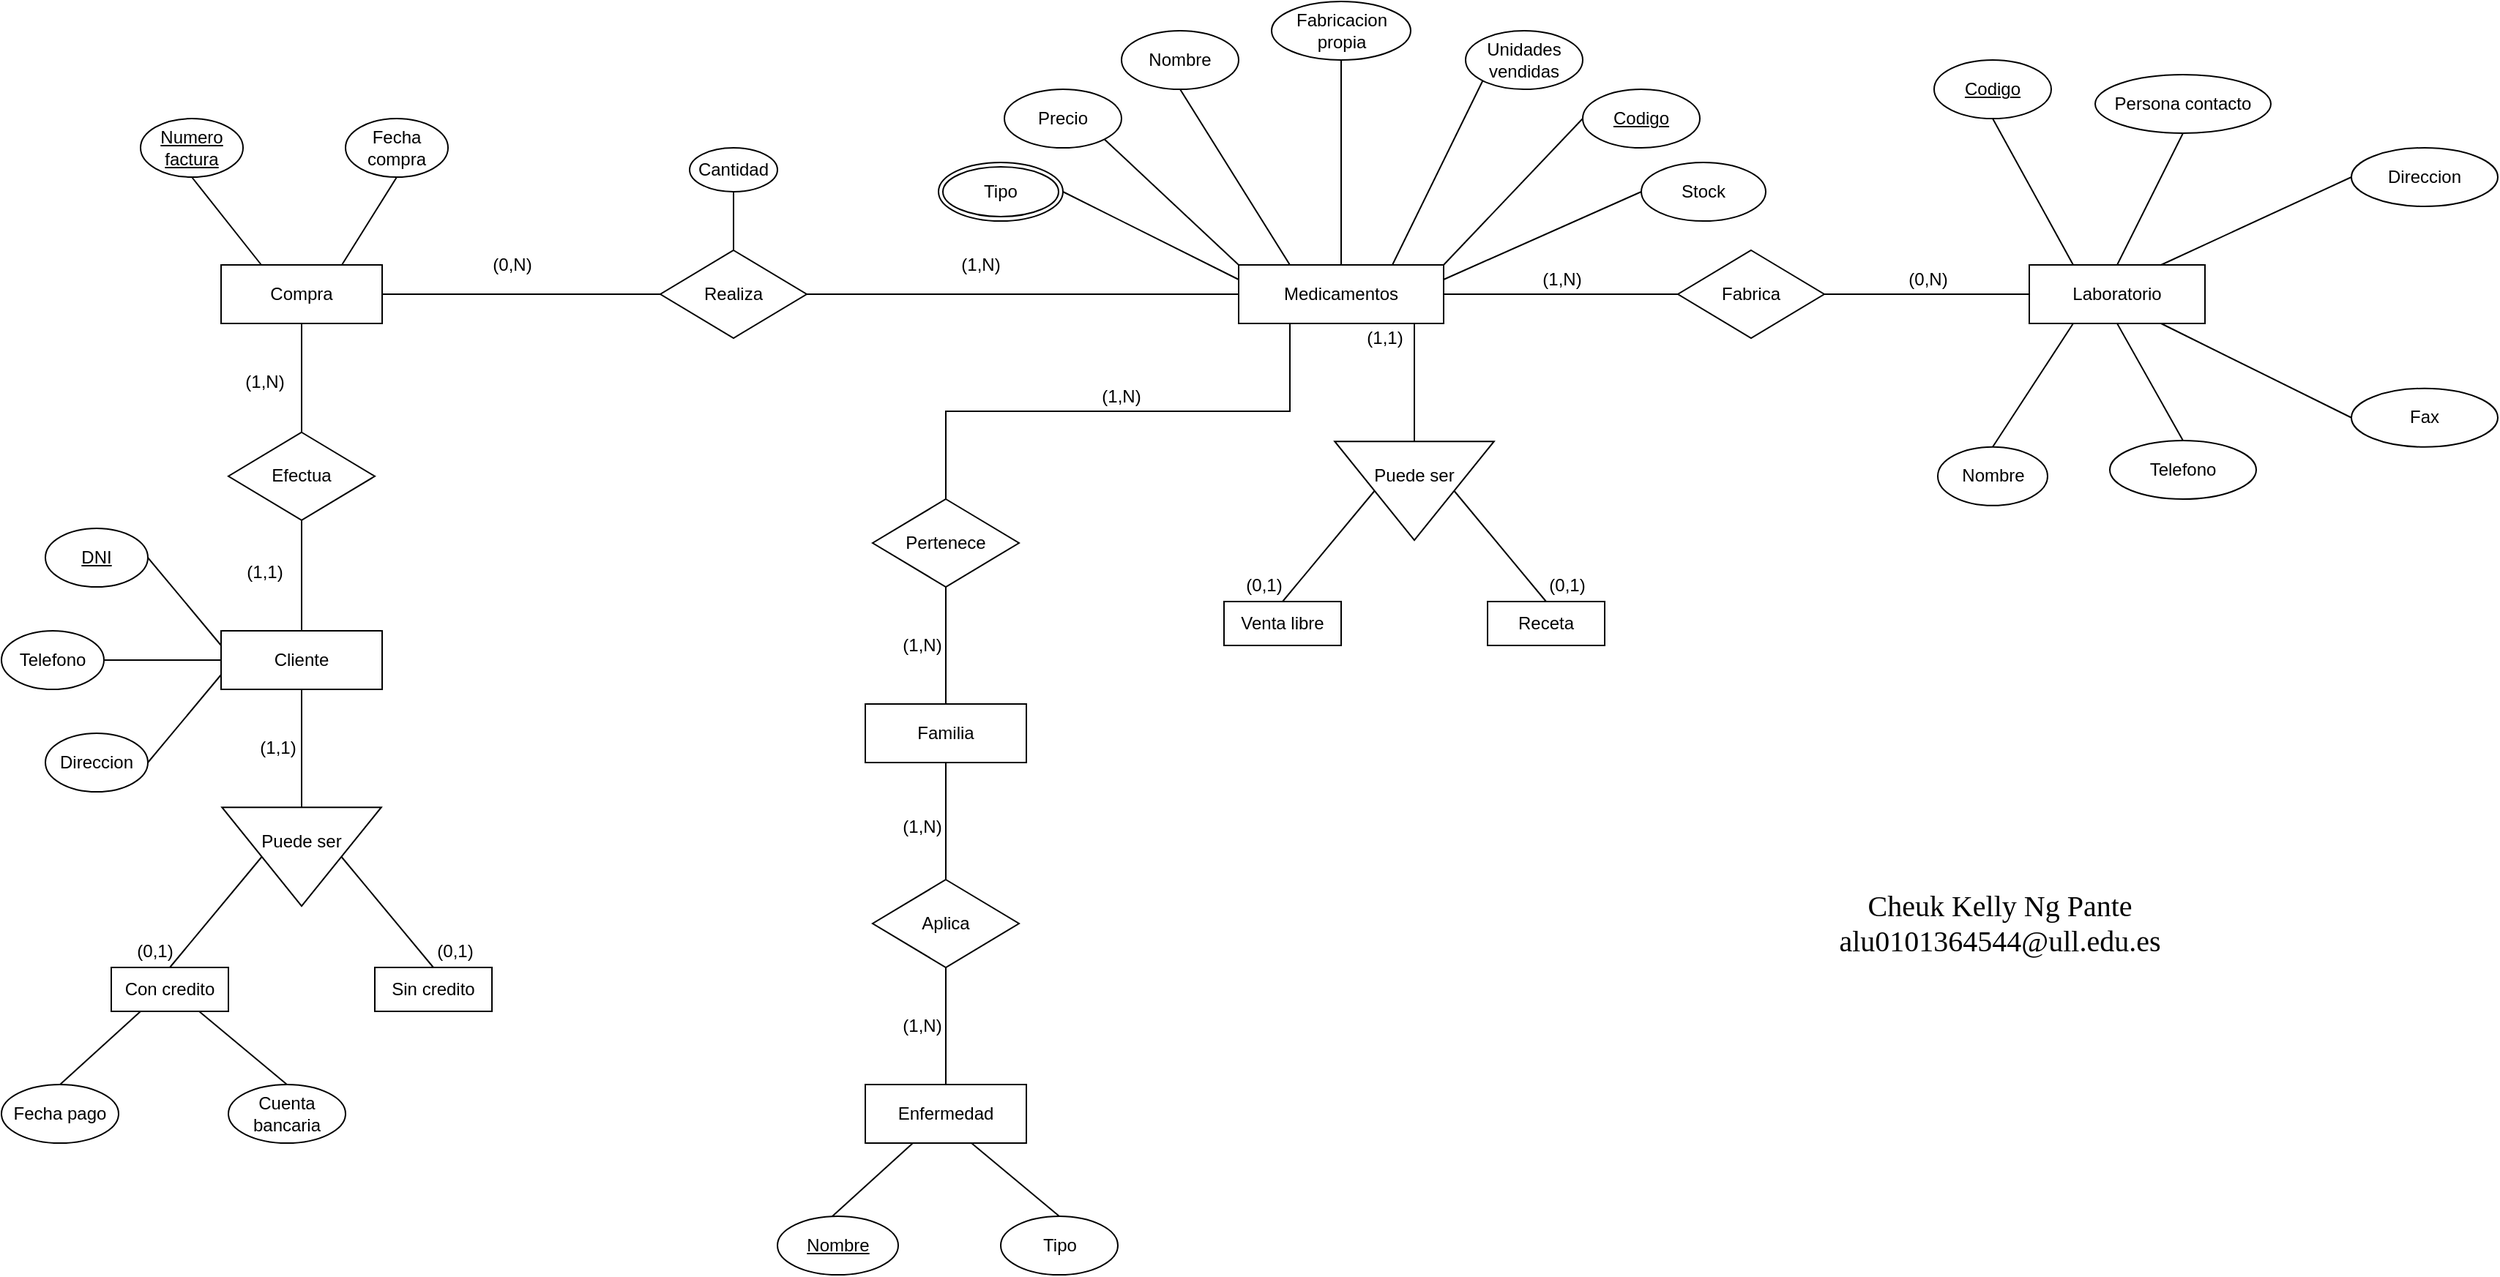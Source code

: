 <mxfile version="22.0.2" type="device">
  <diagram name="Página-1" id="4huNfL7pB0AyObAqlQ7k">
    <mxGraphModel dx="2049" dy="1194" grid="1" gridSize="10" guides="1" tooltips="1" connect="1" arrows="1" fold="1" page="1" pageScale="1" pageWidth="2336" pageHeight="1654" math="0" shadow="0">
      <root>
        <mxCell id="0" />
        <mxCell id="1" parent="0" />
        <mxCell id="pyem5_0U6EFI_bZUwjQr-23" value="Laboratorio" style="whiteSpace=wrap;html=1;align=center;" parent="1" vertex="1">
          <mxGeometry x="1425" y="220" width="120" height="40" as="geometry" />
        </mxCell>
        <mxCell id="pyem5_0U6EFI_bZUwjQr-30" value="Medicamentos" style="whiteSpace=wrap;html=1;align=center;movable=1;resizable=1;rotatable=1;deletable=1;editable=1;locked=0;connectable=1;" parent="1" vertex="1">
          <mxGeometry x="885" y="220" width="140" height="40" as="geometry" />
        </mxCell>
        <mxCell id="pyem5_0U6EFI_bZUwjQr-33" value="Direccion" style="ellipse;whiteSpace=wrap;html=1;align=center;" parent="1" vertex="1">
          <mxGeometry x="1645" y="140" width="100" height="40" as="geometry" />
        </mxCell>
        <mxCell id="pyem5_0U6EFI_bZUwjQr-34" value="Nombre" style="ellipse;whiteSpace=wrap;html=1;align=center;" parent="1" vertex="1">
          <mxGeometry x="1362.5" y="344.38" width="75" height="40" as="geometry" />
        </mxCell>
        <mxCell id="pyem5_0U6EFI_bZUwjQr-35" value="Telefono" style="ellipse;whiteSpace=wrap;html=1;align=center;" parent="1" vertex="1">
          <mxGeometry x="1480" y="340" width="100" height="40" as="geometry" />
        </mxCell>
        <mxCell id="pyem5_0U6EFI_bZUwjQr-36" value="Fax" style="ellipse;whiteSpace=wrap;html=1;align=center;" parent="1" vertex="1">
          <mxGeometry x="1645" y="304.38" width="100" height="40" as="geometry" />
        </mxCell>
        <mxCell id="pyem5_0U6EFI_bZUwjQr-37" value="Persona contacto" style="ellipse;whiteSpace=wrap;html=1;align=center;" parent="1" vertex="1">
          <mxGeometry x="1470" y="90" width="120" height="40" as="geometry" />
        </mxCell>
        <mxCell id="pyem5_0U6EFI_bZUwjQr-39" value="" style="endArrow=none;html=1;rounded=0;exitX=0.5;exitY=1;exitDx=0;exitDy=0;entryX=0.25;entryY=0;entryDx=0;entryDy=0;" parent="1" target="pyem5_0U6EFI_bZUwjQr-23" edge="1" source="pyem5_0U6EFI_bZUwjQr-44">
          <mxGeometry width="50" height="50" relative="1" as="geometry">
            <mxPoint x="1535" y="100" as="sourcePoint" />
            <mxPoint x="1395" y="330" as="targetPoint" />
          </mxGeometry>
        </mxCell>
        <mxCell id="pyem5_0U6EFI_bZUwjQr-40" value="" style="endArrow=none;html=1;rounded=0;exitX=0;exitY=0.5;exitDx=0;exitDy=0;entryX=0.75;entryY=0;entryDx=0;entryDy=0;" parent="1" source="pyem5_0U6EFI_bZUwjQr-33" target="pyem5_0U6EFI_bZUwjQr-23" edge="1">
          <mxGeometry width="50" height="50" relative="1" as="geometry">
            <mxPoint x="1415" y="380" as="sourcePoint" />
            <mxPoint x="1465" y="330" as="targetPoint" />
          </mxGeometry>
        </mxCell>
        <mxCell id="pyem5_0U6EFI_bZUwjQr-41" value="" style="endArrow=none;html=1;rounded=0;exitX=0.5;exitY=0;exitDx=0;exitDy=0;entryX=0.5;entryY=1;entryDx=0;entryDy=0;" parent="1" source="pyem5_0U6EFI_bZUwjQr-23" target="pyem5_0U6EFI_bZUwjQr-37" edge="1">
          <mxGeometry width="50" height="50" relative="1" as="geometry">
            <mxPoint x="1575" y="370" as="sourcePoint" />
            <mxPoint x="1625" y="320" as="targetPoint" />
          </mxGeometry>
        </mxCell>
        <mxCell id="pyem5_0U6EFI_bZUwjQr-42" value="" style="endArrow=none;html=1;rounded=0;exitX=0.5;exitY=0;exitDx=0;exitDy=0;entryX=0.5;entryY=1;entryDx=0;entryDy=0;" parent="1" source="pyem5_0U6EFI_bZUwjQr-35" target="pyem5_0U6EFI_bZUwjQr-23" edge="1">
          <mxGeometry width="50" height="50" relative="1" as="geometry">
            <mxPoint x="1685" y="400" as="sourcePoint" />
            <mxPoint x="1545" y="260" as="targetPoint" />
          </mxGeometry>
        </mxCell>
        <mxCell id="pyem5_0U6EFI_bZUwjQr-43" value="" style="endArrow=none;html=1;rounded=0;exitX=0;exitY=0.5;exitDx=0;exitDy=0;entryX=0.75;entryY=1;entryDx=0;entryDy=0;" parent="1" source="pyem5_0U6EFI_bZUwjQr-36" target="pyem5_0U6EFI_bZUwjQr-23" edge="1">
          <mxGeometry width="50" height="50" relative="1" as="geometry">
            <mxPoint x="1595" y="330" as="sourcePoint" />
            <mxPoint x="1645" y="280" as="targetPoint" />
          </mxGeometry>
        </mxCell>
        <mxCell id="pyem5_0U6EFI_bZUwjQr-44" value="Codigo" style="ellipse;whiteSpace=wrap;html=1;align=center;fontStyle=4;" parent="1" vertex="1">
          <mxGeometry x="1360" y="80" width="80" height="40" as="geometry" />
        </mxCell>
        <mxCell id="pyem5_0U6EFI_bZUwjQr-48" value="Unidades vendidas" style="ellipse;whiteSpace=wrap;html=1;align=center;" parent="1" vertex="1">
          <mxGeometry x="1040" y="60" width="80" height="40" as="geometry" />
        </mxCell>
        <mxCell id="pyem5_0U6EFI_bZUwjQr-49" value="Codigo" style="ellipse;whiteSpace=wrap;html=1;align=center;fontStyle=4;" parent="1" vertex="1">
          <mxGeometry x="1120" y="100" width="80" height="40" as="geometry" />
        </mxCell>
        <mxCell id="pyem5_0U6EFI_bZUwjQr-51" value="Nombre" style="ellipse;whiteSpace=wrap;html=1;align=center;" parent="1" vertex="1">
          <mxGeometry x="805" y="60" width="80" height="40" as="geometry" />
        </mxCell>
        <mxCell id="pyem5_0U6EFI_bZUwjQr-52" value="Stock" style="ellipse;whiteSpace=wrap;html=1;align=center;" parent="1" vertex="1">
          <mxGeometry x="1160" y="150" width="85" height="40" as="geometry" />
        </mxCell>
        <mxCell id="pyem5_0U6EFI_bZUwjQr-53" value="Precio" style="ellipse;whiteSpace=wrap;html=1;align=center;" parent="1" vertex="1">
          <mxGeometry x="725" y="100" width="80" height="40" as="geometry" />
        </mxCell>
        <mxCell id="pyem5_0U6EFI_bZUwjQr-54" value="" style="endArrow=none;html=1;rounded=0;exitX=1;exitY=0;exitDx=0;exitDy=0;entryX=0;entryY=0.5;entryDx=0;entryDy=0;" parent="1" source="pyem5_0U6EFI_bZUwjQr-30" target="pyem5_0U6EFI_bZUwjQr-49" edge="1">
          <mxGeometry width="50" height="50" relative="1" as="geometry">
            <mxPoint x="920" y="180" as="sourcePoint" />
            <mxPoint x="1140" y="170" as="targetPoint" />
          </mxGeometry>
        </mxCell>
        <mxCell id="pyem5_0U6EFI_bZUwjQr-55" value="" style="endArrow=none;html=1;rounded=0;exitX=0.75;exitY=0;exitDx=0;exitDy=0;entryX=0;entryY=1;entryDx=0;entryDy=0;" parent="1" source="pyem5_0U6EFI_bZUwjQr-30" target="pyem5_0U6EFI_bZUwjQr-48" edge="1">
          <mxGeometry width="50" height="50" relative="1" as="geometry">
            <mxPoint x="890" y="170" as="sourcePoint" />
            <mxPoint x="940" y="120" as="targetPoint" />
          </mxGeometry>
        </mxCell>
        <mxCell id="pyem5_0U6EFI_bZUwjQr-57" value="" style="endArrow=none;html=1;rounded=0;entryX=0.5;entryY=0;entryDx=0;entryDy=0;exitX=0.5;exitY=1;exitDx=0;exitDy=0;" parent="1" source="DO__-ZnT78t0wXfLUuSQ-7" target="pyem5_0U6EFI_bZUwjQr-30" edge="1">
          <mxGeometry width="50" height="50" relative="1" as="geometry">
            <mxPoint x="1000" y="110" as="sourcePoint" />
            <mxPoint x="870" y="140" as="targetPoint" />
          </mxGeometry>
        </mxCell>
        <mxCell id="pyem5_0U6EFI_bZUwjQr-58" value="" style="endArrow=none;html=1;rounded=0;exitX=0.5;exitY=1;exitDx=0;exitDy=0;entryX=0.25;entryY=0;entryDx=0;entryDy=0;" parent="1" source="pyem5_0U6EFI_bZUwjQr-51" target="pyem5_0U6EFI_bZUwjQr-30" edge="1">
          <mxGeometry width="50" height="50" relative="1" as="geometry">
            <mxPoint x="820" y="320" as="sourcePoint" />
            <mxPoint x="885" y="230" as="targetPoint" />
          </mxGeometry>
        </mxCell>
        <mxCell id="pyem5_0U6EFI_bZUwjQr-59" value="" style="endArrow=none;html=1;rounded=0;entryX=0;entryY=0.25;entryDx=0;entryDy=0;exitX=1;exitY=0.5;exitDx=0;exitDy=0;" parent="1" source="DO__-ZnT78t0wXfLUuSQ-6" target="pyem5_0U6EFI_bZUwjQr-30" edge="1">
          <mxGeometry width="50" height="50" relative="1" as="geometry">
            <mxPoint x="770" y="170" as="sourcePoint" />
            <mxPoint x="895" y="260" as="targetPoint" />
          </mxGeometry>
        </mxCell>
        <mxCell id="pyem5_0U6EFI_bZUwjQr-60" value="" style="endArrow=none;html=1;rounded=0;entryX=0;entryY=0;entryDx=0;entryDy=0;exitX=1;exitY=1;exitDx=0;exitDy=0;" parent="1" source="pyem5_0U6EFI_bZUwjQr-53" target="pyem5_0U6EFI_bZUwjQr-30" edge="1">
          <mxGeometry width="50" height="50" relative="1" as="geometry">
            <mxPoint x="960" y="340" as="sourcePoint" />
            <mxPoint x="1010" y="290" as="targetPoint" />
          </mxGeometry>
        </mxCell>
        <mxCell id="Z-8YK5pispEgypqx1QHl-19" value="" style="triangle;whiteSpace=wrap;html=1;rotation=90;" parent="1" vertex="1">
          <mxGeometry x="971.25" y="320" width="67.5" height="108.75" as="geometry" />
        </mxCell>
        <mxCell id="Z-8YK5pispEgypqx1QHl-21" value="" style="endArrow=none;html=1;rounded=0;entryX=0.5;entryY=1;entryDx=0;entryDy=0;exitX=0;exitY=0.5;exitDx=0;exitDy=0;" parent="1" source="Z-8YK5pispEgypqx1QHl-19" edge="1">
          <mxGeometry width="50" height="50" relative="1" as="geometry">
            <mxPoint x="975" y="330" as="sourcePoint" />
            <mxPoint x="1005" y="260.0" as="targetPoint" />
          </mxGeometry>
        </mxCell>
        <mxCell id="Z-8YK5pispEgypqx1QHl-25" value="" style="endArrow=none;html=1;rounded=0;exitX=0.5;exitY=0;exitDx=0;exitDy=0;entryX=0.5;entryY=1;entryDx=0;entryDy=0;" parent="1" target="Z-8YK5pispEgypqx1QHl-19" edge="1">
          <mxGeometry width="50" height="50" relative="1" as="geometry">
            <mxPoint x="915" y="450" as="sourcePoint" />
            <mxPoint x="885" y="320" as="targetPoint" />
          </mxGeometry>
        </mxCell>
        <mxCell id="Z-8YK5pispEgypqx1QHl-27" value="" style="endArrow=none;html=1;rounded=0;entryX=0.5;entryY=0;entryDx=0;entryDy=0;exitX=0.5;exitY=0;exitDx=0;exitDy=0;" parent="1" target="Z-8YK5pispEgypqx1QHl-19" edge="1">
          <mxGeometry width="50" height="50" relative="1" as="geometry">
            <mxPoint x="1095" y="450" as="sourcePoint" />
            <mxPoint x="1105" y="390" as="targetPoint" />
          </mxGeometry>
        </mxCell>
        <mxCell id="Z-8YK5pispEgypqx1QHl-28" value="(1,1)" style="text;html=1;strokeColor=none;fillColor=none;align=center;verticalAlign=middle;whiteSpace=wrap;rounded=0;" parent="1" vertex="1">
          <mxGeometry x="970" y="260" width="30" height="20" as="geometry" />
        </mxCell>
        <mxCell id="Z-8YK5pispEgypqx1QHl-29" value="(0,1)" style="text;html=1;strokeColor=none;fillColor=none;align=center;verticalAlign=middle;whiteSpace=wrap;rounded=0;" parent="1" vertex="1">
          <mxGeometry x="890" y="428.75" width="25" height="20" as="geometry" />
        </mxCell>
        <mxCell id="Z-8YK5pispEgypqx1QHl-31" value="Fabrica" style="shape=rhombus;perimeter=rhombusPerimeter;whiteSpace=wrap;html=1;align=center;" parent="1" vertex="1">
          <mxGeometry x="1185" y="210" width="100" height="60" as="geometry" />
        </mxCell>
        <mxCell id="Z-8YK5pispEgypqx1QHl-32" value="" style="endArrow=none;html=1;rounded=0;exitX=1;exitY=0.5;exitDx=0;exitDy=0;entryX=0;entryY=0.5;entryDx=0;entryDy=0;" parent="1" source="pyem5_0U6EFI_bZUwjQr-30" target="Z-8YK5pispEgypqx1QHl-31" edge="1">
          <mxGeometry width="50" height="50" relative="1" as="geometry">
            <mxPoint x="1225" y="360" as="sourcePoint" />
            <mxPoint x="1275" y="310" as="targetPoint" />
          </mxGeometry>
        </mxCell>
        <mxCell id="Z-8YK5pispEgypqx1QHl-33" value="" style="endArrow=none;html=1;rounded=0;exitX=1;exitY=0.5;exitDx=0;exitDy=0;entryX=0;entryY=0.5;entryDx=0;entryDy=0;" parent="1" source="Z-8YK5pispEgypqx1QHl-31" target="pyem5_0U6EFI_bZUwjQr-23" edge="1">
          <mxGeometry width="50" height="50" relative="1" as="geometry">
            <mxPoint x="1295" y="310" as="sourcePoint" />
            <mxPoint x="1345" y="260" as="targetPoint" />
          </mxGeometry>
        </mxCell>
        <mxCell id="Z-8YK5pispEgypqx1QHl-34" value="(1,N)" style="text;html=1;strokeColor=none;fillColor=none;align=center;verticalAlign=middle;whiteSpace=wrap;rounded=0;" parent="1" vertex="1">
          <mxGeometry x="1090" y="220" width="32" height="20" as="geometry" />
        </mxCell>
        <mxCell id="Z-8YK5pispEgypqx1QHl-35" value="(0,N)" style="text;html=1;strokeColor=none;fillColor=none;align=center;verticalAlign=middle;whiteSpace=wrap;rounded=0;" parent="1" vertex="1">
          <mxGeometry x="1340" y="220" width="32" height="20" as="geometry" />
        </mxCell>
        <mxCell id="Z-8YK5pispEgypqx1QHl-37" value="Venta libre" style="whiteSpace=wrap;html=1;align=center;" parent="1" vertex="1">
          <mxGeometry x="875" y="450" width="80" height="30" as="geometry" />
        </mxCell>
        <mxCell id="Z-8YK5pispEgypqx1QHl-39" value="Receta" style="whiteSpace=wrap;html=1;align=center;" parent="1" vertex="1">
          <mxGeometry x="1055" y="450" width="80" height="30" as="geometry" />
        </mxCell>
        <mxCell id="Z-8YK5pispEgypqx1QHl-40" value="Puede ser" style="text;html=1;strokeColor=none;fillColor=none;align=center;verticalAlign=middle;whiteSpace=wrap;rounded=0;" parent="1" vertex="1">
          <mxGeometry x="970" y="344.38" width="70" height="40" as="geometry" />
        </mxCell>
        <mxCell id="Z-8YK5pispEgypqx1QHl-44" value="Pertenece" style="shape=rhombus;perimeter=rhombusPerimeter;whiteSpace=wrap;html=1;align=center;" parent="1" vertex="1">
          <mxGeometry x="635" y="380" width="100" height="60" as="geometry" />
        </mxCell>
        <mxCell id="Z-8YK5pispEgypqx1QHl-45" value="" style="endArrow=none;html=1;rounded=0;exitX=0.5;exitY=0;exitDx=0;exitDy=0;entryX=0.25;entryY=1;entryDx=0;entryDy=0;" parent="1" source="Z-8YK5pispEgypqx1QHl-44" target="pyem5_0U6EFI_bZUwjQr-30" edge="1">
          <mxGeometry width="50" height="50" relative="1" as="geometry">
            <mxPoint x="725" y="270" as="sourcePoint" />
            <mxPoint x="775" y="220" as="targetPoint" />
            <Array as="points">
              <mxPoint x="685" y="320" />
              <mxPoint x="920" y="320" />
            </Array>
          </mxGeometry>
        </mxCell>
        <mxCell id="Z-8YK5pispEgypqx1QHl-46" value="Familia" style="whiteSpace=wrap;html=1;align=center;" parent="1" vertex="1">
          <mxGeometry x="630" y="520" width="110" height="40" as="geometry" />
        </mxCell>
        <mxCell id="Z-8YK5pispEgypqx1QHl-47" value="" style="endArrow=none;html=1;rounded=0;exitX=0.5;exitY=0;exitDx=0;exitDy=0;entryX=0.5;entryY=1;entryDx=0;entryDy=0;" parent="1" source="Z-8YK5pispEgypqx1QHl-46" target="Z-8YK5pispEgypqx1QHl-44" edge="1">
          <mxGeometry width="50" height="50" relative="1" as="geometry">
            <mxPoint x="545" y="340" as="sourcePoint" />
            <mxPoint x="595" y="290" as="targetPoint" />
          </mxGeometry>
        </mxCell>
        <mxCell id="Gtzn6xz9MkHQqkQwpUfN-12" value="Realiza" style="shape=rhombus;perimeter=rhombusPerimeter;whiteSpace=wrap;html=1;align=center;" parent="1" vertex="1">
          <mxGeometry x="490" y="210" width="100" height="60" as="geometry" />
        </mxCell>
        <mxCell id="CqJ0c_4sS1CXXTANPdBL-2" value="" style="endArrow=none;html=1;rounded=0;exitX=1;exitY=0.5;exitDx=0;exitDy=0;entryX=0;entryY=0.5;entryDx=0;entryDy=0;" parent="1" source="Gtzn6xz9MkHQqkQwpUfN-12" target="pyem5_0U6EFI_bZUwjQr-30" edge="1">
          <mxGeometry width="50" height="50" relative="1" as="geometry">
            <mxPoint x="720" y="290" as="sourcePoint" />
            <mxPoint x="770" y="240" as="targetPoint" />
          </mxGeometry>
        </mxCell>
        <mxCell id="CqJ0c_4sS1CXXTANPdBL-3" value="Compra" style="whiteSpace=wrap;html=1;align=center;" parent="1" vertex="1">
          <mxGeometry x="190" y="220" width="110" height="40" as="geometry" />
        </mxCell>
        <mxCell id="CqJ0c_4sS1CXXTANPdBL-4" value="" style="endArrow=none;html=1;rounded=0;exitX=1;exitY=0.5;exitDx=0;exitDy=0;entryX=0;entryY=0.5;entryDx=0;entryDy=0;" parent="1" source="CqJ0c_4sS1CXXTANPdBL-3" target="Gtzn6xz9MkHQqkQwpUfN-12" edge="1">
          <mxGeometry width="50" height="50" relative="1" as="geometry">
            <mxPoint x="310" y="200" as="sourcePoint" />
            <mxPoint x="360" y="150" as="targetPoint" />
          </mxGeometry>
        </mxCell>
        <mxCell id="CqJ0c_4sS1CXXTANPdBL-6" value="Cantidad" style="ellipse;whiteSpace=wrap;html=1;align=center;" parent="1" vertex="1">
          <mxGeometry x="510" y="140" width="60" height="30" as="geometry" />
        </mxCell>
        <mxCell id="CqJ0c_4sS1CXXTANPdBL-7" value="" style="endArrow=none;html=1;rounded=0;entryX=0.5;entryY=1;entryDx=0;entryDy=0;exitX=0.5;exitY=0;exitDx=0;exitDy=0;" parent="1" source="Gtzn6xz9MkHQqkQwpUfN-12" target="CqJ0c_4sS1CXXTANPdBL-6" edge="1">
          <mxGeometry width="50" height="50" relative="1" as="geometry">
            <mxPoint x="370" y="190" as="sourcePoint" />
            <mxPoint x="420" y="140" as="targetPoint" />
          </mxGeometry>
        </mxCell>
        <mxCell id="CqJ0c_4sS1CXXTANPdBL-8" value="Efectua" style="shape=rhombus;perimeter=rhombusPerimeter;whiteSpace=wrap;html=1;align=center;" parent="1" vertex="1">
          <mxGeometry x="195" y="334.38" width="100" height="60" as="geometry" />
        </mxCell>
        <mxCell id="CqJ0c_4sS1CXXTANPdBL-9" value="" style="endArrow=none;html=1;rounded=0;entryX=0.5;entryY=1;entryDx=0;entryDy=0;exitX=0.5;exitY=0;exitDx=0;exitDy=0;" parent="1" source="CqJ0c_4sS1CXXTANPdBL-8" target="CqJ0c_4sS1CXXTANPdBL-3" edge="1">
          <mxGeometry width="50" height="50" relative="1" as="geometry">
            <mxPoint x="80" y="370" as="sourcePoint" />
            <mxPoint x="130" y="320" as="targetPoint" />
          </mxGeometry>
        </mxCell>
        <mxCell id="CqJ0c_4sS1CXXTANPdBL-10" value="Cliente" style="whiteSpace=wrap;html=1;align=center;" parent="1" vertex="1">
          <mxGeometry x="190" y="470" width="110" height="40" as="geometry" />
        </mxCell>
        <mxCell id="CqJ0c_4sS1CXXTANPdBL-11" value="" style="endArrow=none;html=1;rounded=0;entryX=0.5;entryY=1;entryDx=0;entryDy=0;exitX=0.5;exitY=0;exitDx=0;exitDy=0;" parent="1" source="CqJ0c_4sS1CXXTANPdBL-10" target="CqJ0c_4sS1CXXTANPdBL-8" edge="1">
          <mxGeometry width="50" height="50" relative="1" as="geometry">
            <mxPoint x="90" y="590" as="sourcePoint" />
            <mxPoint x="140" y="540" as="targetPoint" />
          </mxGeometry>
        </mxCell>
        <mxCell id="CqJ0c_4sS1CXXTANPdBL-12" value="" style="triangle;whiteSpace=wrap;html=1;rotation=90;" parent="1" vertex="1">
          <mxGeometry x="211.25" y="570" width="67.5" height="108.75" as="geometry" />
        </mxCell>
        <mxCell id="CqJ0c_4sS1CXXTANPdBL-13" value="" style="endArrow=none;html=1;rounded=0;entryX=0.5;entryY=1;entryDx=0;entryDy=0;exitX=0;exitY=0.5;exitDx=0;exitDy=0;" parent="1" source="CqJ0c_4sS1CXXTANPdBL-12" edge="1">
          <mxGeometry width="50" height="50" relative="1" as="geometry">
            <mxPoint x="215" y="580" as="sourcePoint" />
            <mxPoint x="245" y="510.0" as="targetPoint" />
          </mxGeometry>
        </mxCell>
        <mxCell id="CqJ0c_4sS1CXXTANPdBL-14" value="" style="endArrow=none;html=1;rounded=0;exitX=0.5;exitY=0;exitDx=0;exitDy=0;entryX=0.5;entryY=1;entryDx=0;entryDy=0;" parent="1" target="CqJ0c_4sS1CXXTANPdBL-12" edge="1">
          <mxGeometry width="50" height="50" relative="1" as="geometry">
            <mxPoint x="155" y="700" as="sourcePoint" />
            <mxPoint x="125" y="570" as="targetPoint" />
          </mxGeometry>
        </mxCell>
        <mxCell id="CqJ0c_4sS1CXXTANPdBL-15" value="" style="endArrow=none;html=1;rounded=0;entryX=0.5;entryY=0;entryDx=0;entryDy=0;exitX=0.5;exitY=0;exitDx=0;exitDy=0;" parent="1" target="CqJ0c_4sS1CXXTANPdBL-12" edge="1">
          <mxGeometry width="50" height="50" relative="1" as="geometry">
            <mxPoint x="335" y="700" as="sourcePoint" />
            <mxPoint x="345" y="640" as="targetPoint" />
          </mxGeometry>
        </mxCell>
        <mxCell id="CqJ0c_4sS1CXXTANPdBL-16" value="(1,1)" style="text;html=1;strokeColor=none;fillColor=none;align=center;verticalAlign=middle;whiteSpace=wrap;rounded=0;" parent="1" vertex="1">
          <mxGeometry x="220.0" y="540" width="18.25" height="20" as="geometry" />
        </mxCell>
        <mxCell id="CqJ0c_4sS1CXXTANPdBL-17" value="(0,1)" style="text;html=1;strokeColor=none;fillColor=none;align=center;verticalAlign=middle;whiteSpace=wrap;rounded=0;" parent="1" vertex="1">
          <mxGeometry x="135" y="678.75" width="20" height="20" as="geometry" />
        </mxCell>
        <mxCell id="CqJ0c_4sS1CXXTANPdBL-19" value="Con credito" style="whiteSpace=wrap;html=1;align=center;" parent="1" vertex="1">
          <mxGeometry x="115" y="700" width="80" height="30" as="geometry" />
        </mxCell>
        <mxCell id="CqJ0c_4sS1CXXTANPdBL-20" value="Sin credito" style="whiteSpace=wrap;html=1;align=center;" parent="1" vertex="1">
          <mxGeometry x="295" y="700" width="80" height="30" as="geometry" />
        </mxCell>
        <mxCell id="CqJ0c_4sS1CXXTANPdBL-21" value="Puede ser" style="text;html=1;strokeColor=none;fillColor=none;align=center;verticalAlign=middle;whiteSpace=wrap;rounded=0;" parent="1" vertex="1">
          <mxGeometry x="210" y="594.38" width="70" height="40" as="geometry" />
        </mxCell>
        <mxCell id="CqJ0c_4sS1CXXTANPdBL-23" value="Aplica" style="shape=rhombus;perimeter=rhombusPerimeter;whiteSpace=wrap;html=1;align=center;" parent="1" vertex="1">
          <mxGeometry x="635" y="640" width="100" height="60" as="geometry" />
        </mxCell>
        <mxCell id="CqJ0c_4sS1CXXTANPdBL-24" value="" style="endArrow=none;html=1;rounded=0;exitX=0.5;exitY=0;exitDx=0;exitDy=0;entryX=0.5;entryY=1;entryDx=0;entryDy=0;" parent="1" source="CqJ0c_4sS1CXXTANPdBL-23" target="Z-8YK5pispEgypqx1QHl-46" edge="1">
          <mxGeometry width="50" height="50" relative="1" as="geometry">
            <mxPoint x="850" y="730" as="sourcePoint" />
            <mxPoint x="900" y="680" as="targetPoint" />
          </mxGeometry>
        </mxCell>
        <mxCell id="CqJ0c_4sS1CXXTANPdBL-25" value="Enfermedad" style="whiteSpace=wrap;html=1;align=center;" parent="1" vertex="1">
          <mxGeometry x="630" y="780" width="110" height="40" as="geometry" />
        </mxCell>
        <mxCell id="CqJ0c_4sS1CXXTANPdBL-26" value="" style="endArrow=none;html=1;rounded=0;entryX=0.5;entryY=1;entryDx=0;entryDy=0;" parent="1" source="CqJ0c_4sS1CXXTANPdBL-25" target="CqJ0c_4sS1CXXTANPdBL-23" edge="1">
          <mxGeometry width="50" height="50" relative="1" as="geometry">
            <mxPoint x="490" y="750" as="sourcePoint" />
            <mxPoint x="540" y="700" as="targetPoint" />
          </mxGeometry>
        </mxCell>
        <mxCell id="n1XIypKDnHWC2e1JXmNt-1" value="(1,1)" style="text;html=1;strokeColor=none;fillColor=none;align=center;verticalAlign=middle;whiteSpace=wrap;rounded=0;" parent="1" vertex="1">
          <mxGeometry x="211.25" y="420" width="18.25" height="20" as="geometry" />
        </mxCell>
        <mxCell id="n1XIypKDnHWC2e1JXmNt-2" value="DNI" style="ellipse;whiteSpace=wrap;html=1;align=center;fontStyle=4;" parent="1" vertex="1">
          <mxGeometry x="70" y="400" width="70" height="40" as="geometry" />
        </mxCell>
        <mxCell id="n1XIypKDnHWC2e1JXmNt-3" value="Telefono" style="ellipse;whiteSpace=wrap;html=1;align=center;" parent="1" vertex="1">
          <mxGeometry x="40" y="470" width="70" height="40" as="geometry" />
        </mxCell>
        <mxCell id="n1XIypKDnHWC2e1JXmNt-4" value="Direccion" style="ellipse;whiteSpace=wrap;html=1;align=center;" parent="1" vertex="1">
          <mxGeometry x="70" y="540" width="70" height="40" as="geometry" />
        </mxCell>
        <mxCell id="n1XIypKDnHWC2e1JXmNt-5" value="" style="endArrow=none;html=1;rounded=0;exitX=1;exitY=0.5;exitDx=0;exitDy=0;entryX=0;entryY=0.5;entryDx=0;entryDy=0;" parent="1" source="n1XIypKDnHWC2e1JXmNt-3" target="CqJ0c_4sS1CXXTANPdBL-10" edge="1">
          <mxGeometry width="50" height="50" relative="1" as="geometry">
            <mxPoint x="140" y="480" as="sourcePoint" />
            <mxPoint x="190" y="430" as="targetPoint" />
          </mxGeometry>
        </mxCell>
        <mxCell id="n1XIypKDnHWC2e1JXmNt-6" value="" style="endArrow=none;html=1;rounded=0;entryX=1;entryY=0.5;entryDx=0;entryDy=0;exitX=0;exitY=0.25;exitDx=0;exitDy=0;" parent="1" source="CqJ0c_4sS1CXXTANPdBL-10" target="n1XIypKDnHWC2e1JXmNt-2" edge="1">
          <mxGeometry width="50" height="50" relative="1" as="geometry">
            <mxPoint x="160" y="470" as="sourcePoint" />
            <mxPoint x="210" y="420" as="targetPoint" />
          </mxGeometry>
        </mxCell>
        <mxCell id="n1XIypKDnHWC2e1JXmNt-7" value="" style="endArrow=none;html=1;rounded=0;exitX=1;exitY=0.5;exitDx=0;exitDy=0;entryX=0;entryY=0.75;entryDx=0;entryDy=0;" parent="1" source="n1XIypKDnHWC2e1JXmNt-4" target="CqJ0c_4sS1CXXTANPdBL-10" edge="1">
          <mxGeometry width="50" height="50" relative="1" as="geometry">
            <mxPoint x="140" y="550" as="sourcePoint" />
            <mxPoint x="180" y="540" as="targetPoint" />
          </mxGeometry>
        </mxCell>
        <mxCell id="n1XIypKDnHWC2e1JXmNt-8" value="Fecha pago" style="ellipse;whiteSpace=wrap;html=1;align=center;" parent="1" vertex="1">
          <mxGeometry x="40" y="780" width="80" height="40" as="geometry" />
        </mxCell>
        <mxCell id="n1XIypKDnHWC2e1JXmNt-9" value="Cuenta bancaria" style="ellipse;whiteSpace=wrap;html=1;align=center;" parent="1" vertex="1">
          <mxGeometry x="195" y="780" width="80" height="40" as="geometry" />
        </mxCell>
        <mxCell id="n1XIypKDnHWC2e1JXmNt-10" value="" style="endArrow=none;html=1;rounded=0;exitX=0.5;exitY=0;exitDx=0;exitDy=0;entryX=0.25;entryY=1;entryDx=0;entryDy=0;" parent="1" source="n1XIypKDnHWC2e1JXmNt-8" target="CqJ0c_4sS1CXXTANPdBL-19" edge="1">
          <mxGeometry width="50" height="50" relative="1" as="geometry">
            <mxPoint x="40" y="780" as="sourcePoint" />
            <mxPoint x="90" y="730" as="targetPoint" />
          </mxGeometry>
        </mxCell>
        <mxCell id="n1XIypKDnHWC2e1JXmNt-11" value="" style="endArrow=none;html=1;rounded=0;exitX=0.5;exitY=0;exitDx=0;exitDy=0;entryX=0.75;entryY=1;entryDx=0;entryDy=0;" parent="1" source="n1XIypKDnHWC2e1JXmNt-9" target="CqJ0c_4sS1CXXTANPdBL-19" edge="1">
          <mxGeometry width="50" height="50" relative="1" as="geometry">
            <mxPoint x="210" y="770" as="sourcePoint" />
            <mxPoint x="260" y="720" as="targetPoint" />
          </mxGeometry>
        </mxCell>
        <mxCell id="n1XIypKDnHWC2e1JXmNt-12" value="(0,1)" style="text;html=1;strokeColor=none;fillColor=none;align=center;verticalAlign=middle;whiteSpace=wrap;rounded=0;" parent="1" vertex="1">
          <mxGeometry x="340" y="678.75" width="20" height="20" as="geometry" />
        </mxCell>
        <mxCell id="n1XIypKDnHWC2e1JXmNt-13" value="(1,N)" style="text;html=1;strokeColor=none;fillColor=none;align=center;verticalAlign=middle;whiteSpace=wrap;rounded=0;" parent="1" vertex="1">
          <mxGeometry x="211.25" y="290" width="18.25" height="20" as="geometry" />
        </mxCell>
        <mxCell id="n1XIypKDnHWC2e1JXmNt-14" value="(0,N)" style="text;html=1;strokeColor=none;fillColor=none;align=center;verticalAlign=middle;whiteSpace=wrap;rounded=0;" parent="1" vertex="1">
          <mxGeometry x="380" y="210" width="18.25" height="20" as="geometry" />
        </mxCell>
        <mxCell id="n1XIypKDnHWC2e1JXmNt-15" value="(1,N)" style="text;html=1;strokeColor=none;fillColor=none;align=center;verticalAlign=middle;whiteSpace=wrap;rounded=0;" parent="1" vertex="1">
          <mxGeometry x="700" y="210" width="18.25" height="20" as="geometry" />
        </mxCell>
        <mxCell id="n1XIypKDnHWC2e1JXmNt-16" value="Numero factura" style="ellipse;whiteSpace=wrap;html=1;align=center;fontStyle=4;" parent="1" vertex="1">
          <mxGeometry x="135" y="120" width="70" height="40" as="geometry" />
        </mxCell>
        <mxCell id="n1XIypKDnHWC2e1JXmNt-17" value="Fecha compra" style="ellipse;whiteSpace=wrap;html=1;align=center;" parent="1" vertex="1">
          <mxGeometry x="275" y="120" width="70" height="40" as="geometry" />
        </mxCell>
        <mxCell id="n1XIypKDnHWC2e1JXmNt-18" value="" style="endArrow=none;html=1;rounded=0;entryX=0.5;entryY=1;entryDx=0;entryDy=0;exitX=0.25;exitY=0;exitDx=0;exitDy=0;" parent="1" source="CqJ0c_4sS1CXXTANPdBL-3" target="n1XIypKDnHWC2e1JXmNt-16" edge="1">
          <mxGeometry width="50" height="50" relative="1" as="geometry">
            <mxPoint x="110" y="260" as="sourcePoint" />
            <mxPoint x="160" y="210" as="targetPoint" />
          </mxGeometry>
        </mxCell>
        <mxCell id="n1XIypKDnHWC2e1JXmNt-19" value="" style="endArrow=none;html=1;rounded=0;entryX=0.5;entryY=1;entryDx=0;entryDy=0;exitX=0.75;exitY=0;exitDx=0;exitDy=0;" parent="1" source="CqJ0c_4sS1CXXTANPdBL-3" target="n1XIypKDnHWC2e1JXmNt-17" edge="1">
          <mxGeometry width="50" height="50" relative="1" as="geometry">
            <mxPoint x="240" y="220" as="sourcePoint" />
            <mxPoint x="290" y="170" as="targetPoint" />
          </mxGeometry>
        </mxCell>
        <mxCell id="n1XIypKDnHWC2e1JXmNt-20" value="(1,N)" style="text;html=1;strokeColor=none;fillColor=none;align=center;verticalAlign=middle;whiteSpace=wrap;rounded=0;" parent="1" vertex="1">
          <mxGeometry x="795.88" y="300" width="18.25" height="20" as="geometry" />
        </mxCell>
        <mxCell id="n1XIypKDnHWC2e1JXmNt-21" value="(1,N)" style="text;html=1;strokeColor=none;fillColor=none;align=center;verticalAlign=middle;whiteSpace=wrap;rounded=0;" parent="1" vertex="1">
          <mxGeometry x="660.0" y="470" width="18.25" height="20" as="geometry" />
        </mxCell>
        <mxCell id="n1XIypKDnHWC2e1JXmNt-22" value="(1,N)" style="text;html=1;strokeColor=none;fillColor=none;align=center;verticalAlign=middle;whiteSpace=wrap;rounded=0;" parent="1" vertex="1">
          <mxGeometry x="660.0" y="594.38" width="18.25" height="20" as="geometry" />
        </mxCell>
        <mxCell id="n1XIypKDnHWC2e1JXmNt-23" value="(1,N)" style="text;html=1;strokeColor=none;fillColor=none;align=center;verticalAlign=middle;whiteSpace=wrap;rounded=0;" parent="1" vertex="1">
          <mxGeometry x="660.0" y="730" width="18.25" height="20" as="geometry" />
        </mxCell>
        <mxCell id="DO__-ZnT78t0wXfLUuSQ-2" value="Tipo" style="ellipse;whiteSpace=wrap;html=1;align=center;" vertex="1" parent="1">
          <mxGeometry x="722.5" y="870" width="80" height="40" as="geometry" />
        </mxCell>
        <mxCell id="DO__-ZnT78t0wXfLUuSQ-3" value="" style="endArrow=none;html=1;rounded=0;exitX=0.5;exitY=0;exitDx=0;exitDy=0;entryX=0.25;entryY=1;entryDx=0;entryDy=0;" edge="1" parent="1">
          <mxGeometry width="50" height="50" relative="1" as="geometry">
            <mxPoint x="607.5" y="870" as="sourcePoint" />
            <mxPoint x="662.5" y="820" as="targetPoint" />
          </mxGeometry>
        </mxCell>
        <mxCell id="DO__-ZnT78t0wXfLUuSQ-4" value="" style="endArrow=none;html=1;rounded=0;exitX=0.5;exitY=0;exitDx=0;exitDy=0;entryX=0.75;entryY=1;entryDx=0;entryDy=0;" edge="1" parent="1" source="DO__-ZnT78t0wXfLUuSQ-2">
          <mxGeometry width="50" height="50" relative="1" as="geometry">
            <mxPoint x="737.5" y="860" as="sourcePoint" />
            <mxPoint x="702.5" y="820" as="targetPoint" />
          </mxGeometry>
        </mxCell>
        <mxCell id="DO__-ZnT78t0wXfLUuSQ-5" value="Nombre" style="ellipse;whiteSpace=wrap;html=1;align=center;fontStyle=4;" vertex="1" parent="1">
          <mxGeometry x="570" y="870" width="82.5" height="40" as="geometry" />
        </mxCell>
        <mxCell id="DO__-ZnT78t0wXfLUuSQ-6" value="Tipo" style="ellipse;shape=doubleEllipse;margin=3;whiteSpace=wrap;html=1;align=center;" vertex="1" parent="1">
          <mxGeometry x="680" y="150" width="85" height="40" as="geometry" />
        </mxCell>
        <mxCell id="DO__-ZnT78t0wXfLUuSQ-7" value="Fabricacion propia" style="ellipse;whiteSpace=wrap;html=1;align=center;" vertex="1" parent="1">
          <mxGeometry x="907.5" y="40" width="95" height="40" as="geometry" />
        </mxCell>
        <mxCell id="DO__-ZnT78t0wXfLUuSQ-8" value="" style="endArrow=none;html=1;rounded=0;exitX=1;exitY=0.25;exitDx=0;exitDy=0;entryX=0;entryY=0.5;entryDx=0;entryDy=0;" edge="1" parent="1" source="pyem5_0U6EFI_bZUwjQr-30" target="pyem5_0U6EFI_bZUwjQr-52">
          <mxGeometry width="50" height="50" relative="1" as="geometry">
            <mxPoint x="1140" y="330" as="sourcePoint" />
            <mxPoint x="1190" y="280" as="targetPoint" />
          </mxGeometry>
        </mxCell>
        <mxCell id="DO__-ZnT78t0wXfLUuSQ-9" value="(0,1)" style="text;html=1;strokeColor=none;fillColor=none;align=center;verticalAlign=middle;whiteSpace=wrap;rounded=0;" vertex="1" parent="1">
          <mxGeometry x="1097" y="428.75" width="25" height="20" as="geometry" />
        </mxCell>
        <mxCell id="DO__-ZnT78t0wXfLUuSQ-10" value="" style="endArrow=none;html=1;rounded=0;entryX=0.25;entryY=1;entryDx=0;entryDy=0;exitX=0.5;exitY=0;exitDx=0;exitDy=0;" edge="1" parent="1" source="pyem5_0U6EFI_bZUwjQr-34" target="pyem5_0U6EFI_bZUwjQr-23">
          <mxGeometry width="50" height="50" relative="1" as="geometry">
            <mxPoint x="1350" y="370" as="sourcePoint" />
            <mxPoint x="1400" y="320" as="targetPoint" />
          </mxGeometry>
        </mxCell>
        <mxCell id="DO__-ZnT78t0wXfLUuSQ-11" value="&lt;font face=&quot;Lucida Console&quot; style=&quot;font-size: 20px;&quot;&gt;Cheuk Kelly Ng Pante alu0101364544@ull.edu.es&lt;/font&gt;" style="text;html=1;strokeColor=none;fillColor=none;align=center;verticalAlign=middle;whiteSpace=wrap;rounded=0;" vertex="1" parent="1">
          <mxGeometry x="1250" y="638.75" width="310" height="60" as="geometry" />
        </mxCell>
      </root>
    </mxGraphModel>
  </diagram>
</mxfile>

